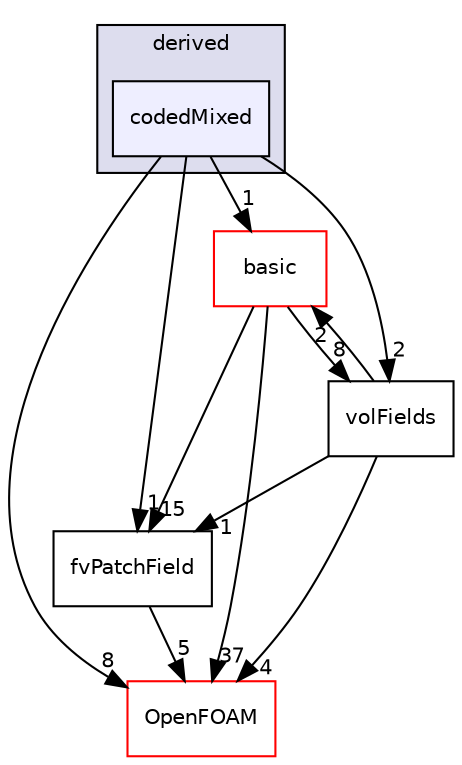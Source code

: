 digraph "src/finiteVolume/fields/fvPatchFields/derived/codedMixed" {
  bgcolor=transparent;
  compound=true
  node [ fontsize="10", fontname="Helvetica"];
  edge [ labelfontsize="10", labelfontname="Helvetica"];
  subgraph clusterdir_ece9aa6b5af9a7776a75b0c1993b0910 {
    graph [ bgcolor="#ddddee", pencolor="black", label="derived" fontname="Helvetica", fontsize="10", URL="dir_ece9aa6b5af9a7776a75b0c1993b0910.html"]
  dir_08854a6c47039160f8fd1c39db377c7a [shape=box, label="codedMixed", style="filled", fillcolor="#eeeeff", pencolor="black", URL="dir_08854a6c47039160f8fd1c39db377c7a.html"];
  }
  dir_546b14c9025d30bb5b92fa069dbdd82c [shape=box label="basic" color="red" URL="dir_546b14c9025d30bb5b92fa069dbdd82c.html"];
  dir_6b9423849569a7ee618201e7cfce9eaa [shape=box label="fvPatchField" URL="dir_6b9423849569a7ee618201e7cfce9eaa.html"];
  dir_bd8bf7fa65467c460a50eacc456ce356 [shape=box label="volFields" URL="dir_bd8bf7fa65467c460a50eacc456ce356.html"];
  dir_c5473ff19b20e6ec4dfe5c310b3778a8 [shape=box label="OpenFOAM" color="red" URL="dir_c5473ff19b20e6ec4dfe5c310b3778a8.html"];
  dir_546b14c9025d30bb5b92fa069dbdd82c->dir_6b9423849569a7ee618201e7cfce9eaa [headlabel="15", labeldistance=1.5 headhref="dir_000939_001042.html"];
  dir_546b14c9025d30bb5b92fa069dbdd82c->dir_bd8bf7fa65467c460a50eacc456ce356 [headlabel="8", labeldistance=1.5 headhref="dir_000939_001063.html"];
  dir_546b14c9025d30bb5b92fa069dbdd82c->dir_c5473ff19b20e6ec4dfe5c310b3778a8 [headlabel="37", labeldistance=1.5 headhref="dir_000939_001897.html"];
  dir_08854a6c47039160f8fd1c39db377c7a->dir_546b14c9025d30bb5b92fa069dbdd82c [headlabel="1", labeldistance=1.5 headhref="dir_000970_000939.html"];
  dir_08854a6c47039160f8fd1c39db377c7a->dir_6b9423849569a7ee618201e7cfce9eaa [headlabel="1", labeldistance=1.5 headhref="dir_000970_001042.html"];
  dir_08854a6c47039160f8fd1c39db377c7a->dir_bd8bf7fa65467c460a50eacc456ce356 [headlabel="2", labeldistance=1.5 headhref="dir_000970_001063.html"];
  dir_08854a6c47039160f8fd1c39db377c7a->dir_c5473ff19b20e6ec4dfe5c310b3778a8 [headlabel="8", labeldistance=1.5 headhref="dir_000970_001897.html"];
  dir_6b9423849569a7ee618201e7cfce9eaa->dir_c5473ff19b20e6ec4dfe5c310b3778a8 [headlabel="5", labeldistance=1.5 headhref="dir_001042_001897.html"];
  dir_bd8bf7fa65467c460a50eacc456ce356->dir_546b14c9025d30bb5b92fa069dbdd82c [headlabel="2", labeldistance=1.5 headhref="dir_001063_000939.html"];
  dir_bd8bf7fa65467c460a50eacc456ce356->dir_6b9423849569a7ee618201e7cfce9eaa [headlabel="1", labeldistance=1.5 headhref="dir_001063_001042.html"];
  dir_bd8bf7fa65467c460a50eacc456ce356->dir_c5473ff19b20e6ec4dfe5c310b3778a8 [headlabel="4", labeldistance=1.5 headhref="dir_001063_001897.html"];
}
